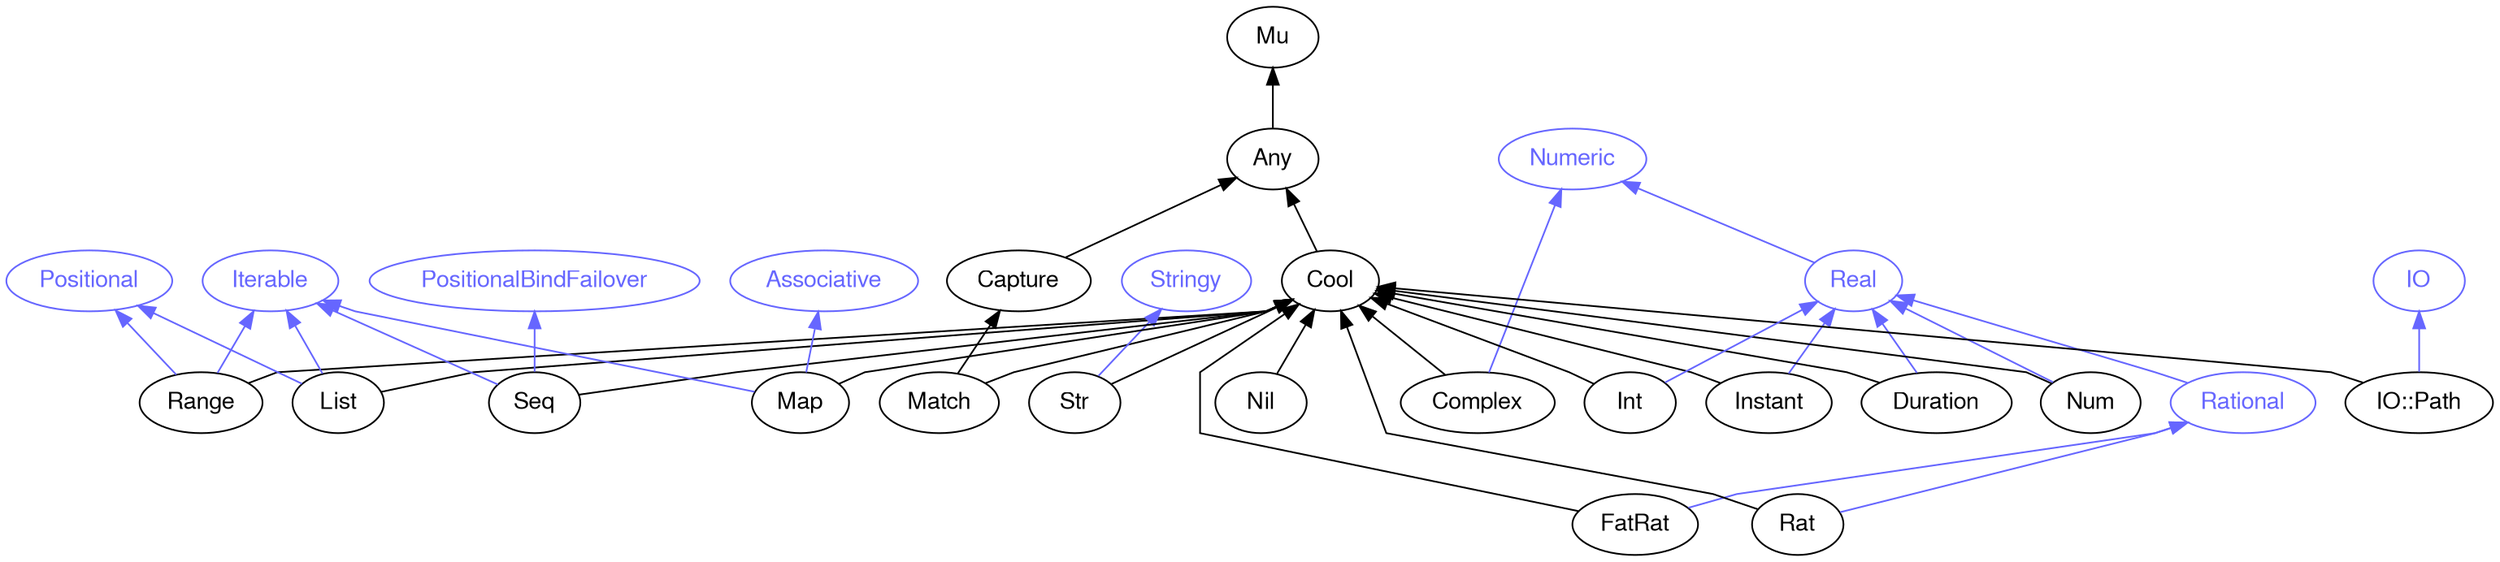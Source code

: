 digraph "perl6-type-graph" {
    rankdir=BT;
    splines=polyline;
    overlap=false; 
    // Types
    "Cool" [color="#000000", fontcolor="#000000", href="/type/Cool", fontname="FreeSans"];
    "Mu" [color="#000000", fontcolor="#000000", href="/type/Mu", fontname="FreeSans"];
    "Any" [color="#000000", fontcolor="#000000", href="/type/Any", fontname="FreeSans"];
    "Positional" [color="#6666FF", fontcolor="#6666FF", href="/type/Positional", fontname="FreeSans"];
    "Iterable" [color="#6666FF", fontcolor="#6666FF", href="/type/Iterable", fontname="FreeSans"];
    "Range" [color="#000000", fontcolor="#000000", href="/type/Range", fontname="FreeSans"];
    "Capture" [color="#000000", fontcolor="#000000", href="/type/Capture", fontname="FreeSans"];
    "Match" [color="#000000", fontcolor="#000000", href="/type/Match", fontname="FreeSans"];
    "List" [color="#000000", fontcolor="#000000", href="/type/List", fontname="FreeSans"];
    "Nil" [color="#000000", fontcolor="#000000", href="/type/Nil", fontname="FreeSans"];
    "Stringy" [color="#6666FF", fontcolor="#6666FF", href="/type/Stringy", fontname="FreeSans"];
    "Str" [color="#000000", fontcolor="#000000", href="/type/Str", fontname="FreeSans"];
    "PositionalBindFailover" [color="#6666FF", fontcolor="#6666FF", href="/type/PositionalBindFailover", fontname="FreeSans"];
    "Seq" [color="#000000", fontcolor="#000000", href="/type/Seq", fontname="FreeSans"];
    "Numeric" [color="#6666FF", fontcolor="#6666FF", href="/type/Numeric", fontname="FreeSans"];
    "Complex" [color="#000000", fontcolor="#000000", href="/type/Complex", fontname="FreeSans"];
    "Real" [color="#6666FF", fontcolor="#6666FF", href="/type/Real", fontname="FreeSans"];
    "Instant" [color="#000000", fontcolor="#000000", href="/type/Instant", fontname="FreeSans"];
    "Rational" [color="#6666FF", fontcolor="#6666FF", href="/type/Rational", fontname="FreeSans"];
    "FatRat" [color="#000000", fontcolor="#000000", href="/type/FatRat", fontname="FreeSans"];
    "Duration" [color="#000000", fontcolor="#000000", href="/type/Duration", fontname="FreeSans"];
    "Num" [color="#000000", fontcolor="#000000", href="/type/Num", fontname="FreeSans"];
    "IO" [color="#6666FF", fontcolor="#6666FF", href="/type/IO", fontname="FreeSans"];
    "IO::Path" [color="#000000", fontcolor="#000000", href="/type/IO::Path", fontname="FreeSans"];
    "Rat" [color="#000000", fontcolor="#000000", href="/type/Rat", fontname="FreeSans"];
    "Int" [color="#000000", fontcolor="#000000", href="/type/Int", fontname="FreeSans"];
    "Associative" [color="#6666FF", fontcolor="#6666FF", href="/type/Associative", fontname="FreeSans"];
    "Map" [color="#000000", fontcolor="#000000", href="/type/Map", fontname="FreeSans"];

    // Superclasses
    "Cool" -> "Any" [color="#000000"];
    "Any" -> "Mu" [color="#000000"];
    "Range" -> "Cool" [color="#000000"];
    "Capture" -> "Any" [color="#000000"];
    "Match" -> "Capture" [color="#000000"];
    "Match" -> "Cool" [color="#000000"];
    "List" -> "Cool" [color="#000000"];
    "Nil" -> "Cool" [color="#000000"];
    "Str" -> "Cool" [color="#000000"];
    "Seq" -> "Cool" [color="#000000"];
    "Complex" -> "Cool" [color="#000000"];
    "Instant" -> "Cool" [color="#000000"];
    "FatRat" -> "Cool" [color="#000000"];
    "Duration" -> "Cool" [color="#000000"];
    "Num" -> "Cool" [color="#000000"];
    "IO::Path" -> "Cool" [color="#000000"];
    "Rat" -> "Cool" [color="#000000"];
    "Int" -> "Cool" [color="#000000"];
    "Map" -> "Cool" [color="#000000"];

    // Roles
    "Range" -> "Positional" [color="#6666FF"];
    "Range" -> "Iterable" [color="#6666FF"];
    "List" -> "Positional" [color="#6666FF"];
    "List" -> "Iterable" [color="#6666FF"];
    "Str" -> "Stringy" [color="#6666FF"];
    "Seq" -> "Iterable" [color="#6666FF"];
    "Seq" -> "PositionalBindFailover" [color="#6666FF"];
    "Complex" -> "Numeric" [color="#6666FF"];
    "Real" -> "Numeric" [color="#6666FF"];
    "Instant" -> "Real" [color="#6666FF"];
    "Rational" -> "Real" [color="#6666FF"];
    "FatRat" -> "Rational" [color="#6666FF"];
    "Duration" -> "Real" [color="#6666FF"];
    "Num" -> "Real" [color="#6666FF"];
    "IO::Path" -> "IO" [color="#6666FF"];
    "Rat" -> "Rational" [color="#6666FF"];
    "Int" -> "Real" [color="#6666FF"];
    "Map" -> "Iterable" [color="#6666FF"];
    "Map" -> "Associative" [color="#6666FF"];
}
